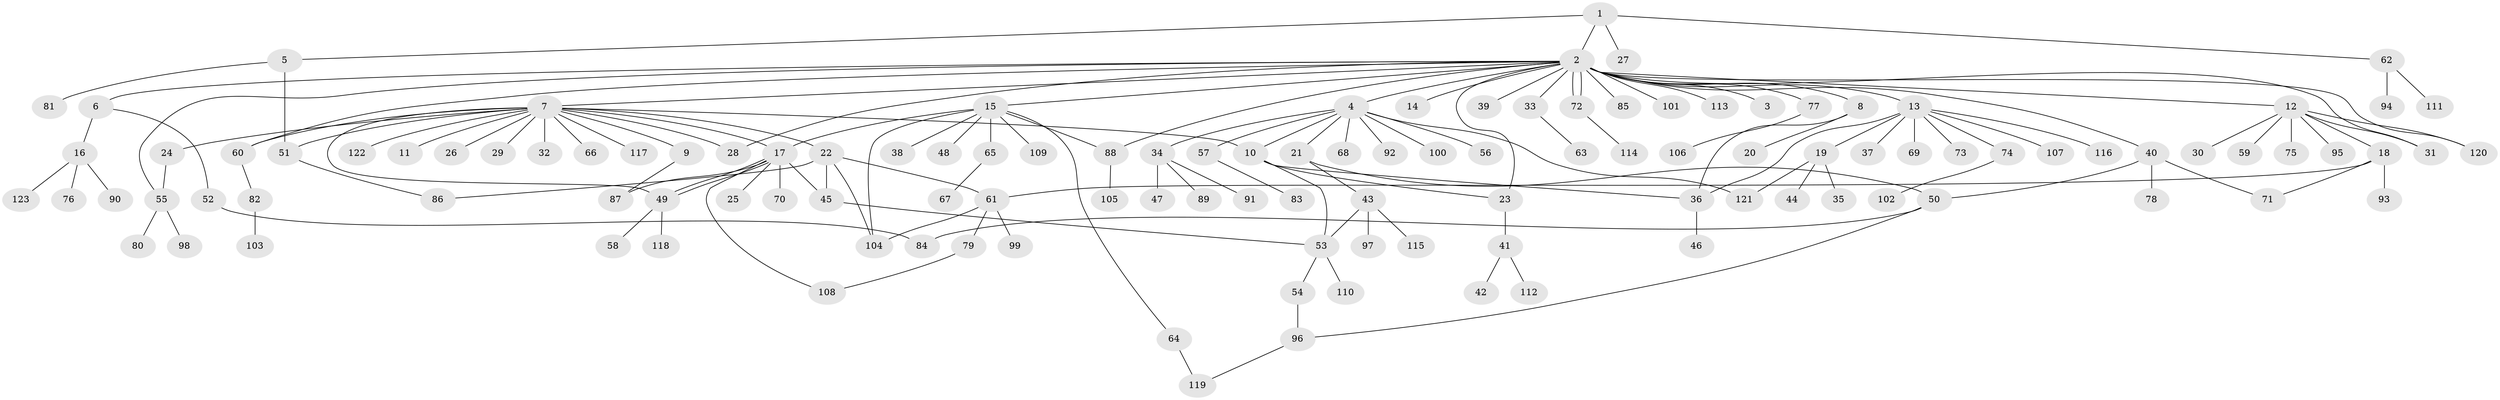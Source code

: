 // Generated by graph-tools (version 1.1) at 2025/26/03/09/25 03:26:01]
// undirected, 123 vertices, 152 edges
graph export_dot {
graph [start="1"]
  node [color=gray90,style=filled];
  1;
  2;
  3;
  4;
  5;
  6;
  7;
  8;
  9;
  10;
  11;
  12;
  13;
  14;
  15;
  16;
  17;
  18;
  19;
  20;
  21;
  22;
  23;
  24;
  25;
  26;
  27;
  28;
  29;
  30;
  31;
  32;
  33;
  34;
  35;
  36;
  37;
  38;
  39;
  40;
  41;
  42;
  43;
  44;
  45;
  46;
  47;
  48;
  49;
  50;
  51;
  52;
  53;
  54;
  55;
  56;
  57;
  58;
  59;
  60;
  61;
  62;
  63;
  64;
  65;
  66;
  67;
  68;
  69;
  70;
  71;
  72;
  73;
  74;
  75;
  76;
  77;
  78;
  79;
  80;
  81;
  82;
  83;
  84;
  85;
  86;
  87;
  88;
  89;
  90;
  91;
  92;
  93;
  94;
  95;
  96;
  97;
  98;
  99;
  100;
  101;
  102;
  103;
  104;
  105;
  106;
  107;
  108;
  109;
  110;
  111;
  112;
  113;
  114;
  115;
  116;
  117;
  118;
  119;
  120;
  121;
  122;
  123;
  1 -- 2;
  1 -- 5;
  1 -- 27;
  1 -- 62;
  2 -- 3;
  2 -- 4;
  2 -- 6;
  2 -- 7;
  2 -- 8;
  2 -- 12;
  2 -- 13;
  2 -- 14;
  2 -- 15;
  2 -- 23;
  2 -- 28;
  2 -- 31;
  2 -- 33;
  2 -- 39;
  2 -- 40;
  2 -- 55;
  2 -- 60;
  2 -- 72;
  2 -- 72;
  2 -- 77;
  2 -- 85;
  2 -- 88;
  2 -- 101;
  2 -- 113;
  2 -- 120;
  4 -- 10;
  4 -- 21;
  4 -- 34;
  4 -- 56;
  4 -- 57;
  4 -- 68;
  4 -- 92;
  4 -- 100;
  4 -- 121;
  5 -- 51;
  5 -- 81;
  6 -- 16;
  6 -- 52;
  7 -- 9;
  7 -- 10;
  7 -- 11;
  7 -- 17;
  7 -- 22;
  7 -- 24;
  7 -- 26;
  7 -- 28;
  7 -- 29;
  7 -- 32;
  7 -- 49;
  7 -- 51;
  7 -- 60;
  7 -- 66;
  7 -- 117;
  7 -- 122;
  8 -- 20;
  8 -- 36;
  9 -- 87;
  10 -- 23;
  10 -- 36;
  10 -- 53;
  12 -- 18;
  12 -- 30;
  12 -- 31;
  12 -- 59;
  12 -- 75;
  12 -- 95;
  12 -- 120;
  13 -- 19;
  13 -- 36;
  13 -- 37;
  13 -- 69;
  13 -- 73;
  13 -- 74;
  13 -- 107;
  13 -- 116;
  15 -- 17;
  15 -- 38;
  15 -- 48;
  15 -- 64;
  15 -- 65;
  15 -- 88;
  15 -- 104;
  15 -- 109;
  16 -- 76;
  16 -- 90;
  16 -- 123;
  17 -- 25;
  17 -- 45;
  17 -- 49;
  17 -- 49;
  17 -- 70;
  17 -- 87;
  17 -- 108;
  18 -- 61;
  18 -- 71;
  18 -- 93;
  19 -- 35;
  19 -- 44;
  19 -- 121;
  21 -- 43;
  21 -- 50;
  22 -- 45;
  22 -- 61;
  22 -- 86;
  22 -- 104;
  23 -- 41;
  24 -- 55;
  33 -- 63;
  34 -- 47;
  34 -- 89;
  34 -- 91;
  36 -- 46;
  40 -- 50;
  40 -- 71;
  40 -- 78;
  41 -- 42;
  41 -- 112;
  43 -- 53;
  43 -- 97;
  43 -- 115;
  45 -- 53;
  49 -- 58;
  49 -- 118;
  50 -- 84;
  50 -- 96;
  51 -- 86;
  52 -- 84;
  53 -- 54;
  53 -- 110;
  54 -- 96;
  55 -- 80;
  55 -- 98;
  57 -- 83;
  60 -- 82;
  61 -- 79;
  61 -- 99;
  61 -- 104;
  62 -- 94;
  62 -- 111;
  64 -- 119;
  65 -- 67;
  72 -- 114;
  74 -- 102;
  77 -- 106;
  79 -- 108;
  82 -- 103;
  88 -- 105;
  96 -- 119;
}
